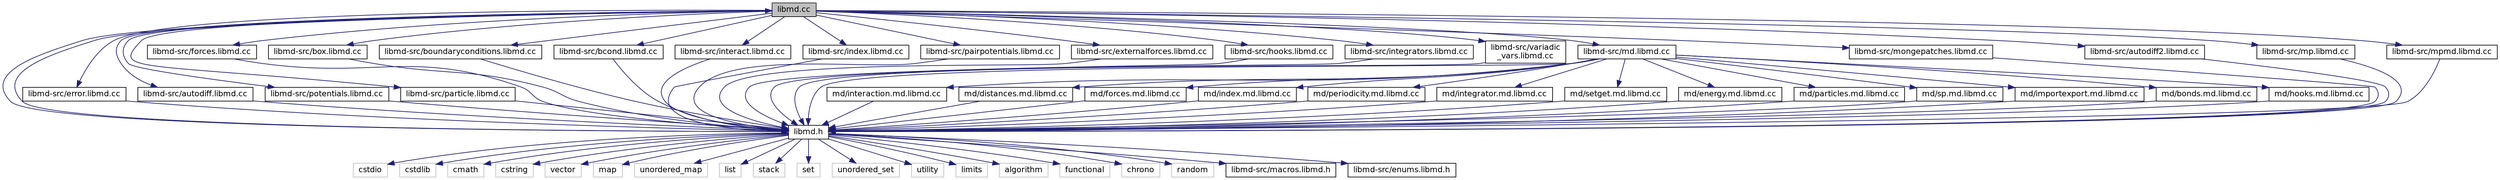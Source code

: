 digraph "libmd.cc"
{
 // INTERACTIVE_SVG=YES
 // LATEX_PDF_SIZE
  bgcolor="transparent";
  edge [fontname="Helvetica",fontsize="12",labelfontname="Helvetica",labelfontsize="12"];
  node [fontname="Helvetica",fontsize="12",shape=record];
  Node1 [label="libmd.cc",height=0.2,width=0.4,color="black", fillcolor="grey75", style="filled", fontcolor="black",tooltip=" "];
  Node1 -> Node2 [color="midnightblue",fontsize="12",style="solid",fontname="Helvetica"];
  Node2 [label="libmd.h",height=0.2,width=0.4,color="black",URL="$libmd_8h.html",tooltip=" "];
  Node2 -> Node3 [color="midnightblue",fontsize="12",style="solid",fontname="Helvetica"];
  Node3 [label="cstdio",height=0.2,width=0.4,color="grey75",tooltip=" "];
  Node2 -> Node4 [color="midnightblue",fontsize="12",style="solid",fontname="Helvetica"];
  Node4 [label="cstdlib",height=0.2,width=0.4,color="grey75",tooltip=" "];
  Node2 -> Node5 [color="midnightblue",fontsize="12",style="solid",fontname="Helvetica"];
  Node5 [label="cmath",height=0.2,width=0.4,color="grey75",tooltip=" "];
  Node2 -> Node6 [color="midnightblue",fontsize="12",style="solid",fontname="Helvetica"];
  Node6 [label="cstring",height=0.2,width=0.4,color="grey75",tooltip=" "];
  Node2 -> Node7 [color="midnightblue",fontsize="12",style="solid",fontname="Helvetica"];
  Node7 [label="vector",height=0.2,width=0.4,color="grey75",tooltip=" "];
  Node2 -> Node8 [color="midnightblue",fontsize="12",style="solid",fontname="Helvetica"];
  Node8 [label="map",height=0.2,width=0.4,color="grey75",tooltip=" "];
  Node2 -> Node9 [color="midnightblue",fontsize="12",style="solid",fontname="Helvetica"];
  Node9 [label="unordered_map",height=0.2,width=0.4,color="grey75",tooltip=" "];
  Node2 -> Node10 [color="midnightblue",fontsize="12",style="solid",fontname="Helvetica"];
  Node10 [label="list",height=0.2,width=0.4,color="grey75",tooltip=" "];
  Node2 -> Node11 [color="midnightblue",fontsize="12",style="solid",fontname="Helvetica"];
  Node11 [label="stack",height=0.2,width=0.4,color="grey75",tooltip=" "];
  Node2 -> Node12 [color="midnightblue",fontsize="12",style="solid",fontname="Helvetica"];
  Node12 [label="set",height=0.2,width=0.4,color="grey75",tooltip=" "];
  Node2 -> Node13 [color="midnightblue",fontsize="12",style="solid",fontname="Helvetica"];
  Node13 [label="unordered_set",height=0.2,width=0.4,color="grey75",tooltip=" "];
  Node2 -> Node14 [color="midnightblue",fontsize="12",style="solid",fontname="Helvetica"];
  Node14 [label="utility",height=0.2,width=0.4,color="grey75",tooltip=" "];
  Node2 -> Node15 [color="midnightblue",fontsize="12",style="solid",fontname="Helvetica"];
  Node15 [label="limits",height=0.2,width=0.4,color="grey75",tooltip=" "];
  Node2 -> Node16 [color="midnightblue",fontsize="12",style="solid",fontname="Helvetica"];
  Node16 [label="algorithm",height=0.2,width=0.4,color="grey75",tooltip=" "];
  Node2 -> Node17 [color="midnightblue",fontsize="12",style="solid",fontname="Helvetica"];
  Node17 [label="functional",height=0.2,width=0.4,color="grey75",tooltip=" "];
  Node2 -> Node18 [color="midnightblue",fontsize="12",style="solid",fontname="Helvetica"];
  Node18 [label="chrono",height=0.2,width=0.4,color="grey75",tooltip=" "];
  Node2 -> Node19 [color="midnightblue",fontsize="12",style="solid",fontname="Helvetica"];
  Node19 [label="random",height=0.2,width=0.4,color="grey75",tooltip=" "];
  Node2 -> Node20 [color="midnightblue",fontsize="12",style="solid",fontname="Helvetica"];
  Node20 [label="libmd-src/macros.libmd.h",height=0.2,width=0.4,color="black",URL="$macros_8libmd_8h.html",tooltip=" "];
  Node2 -> Node21 [color="midnightblue",fontsize="12",style="solid",fontname="Helvetica"];
  Node21 [label="libmd-src/enums.libmd.h",height=0.2,width=0.4,color="black",URL="$enums_8libmd_8h.html",tooltip=" "];
  Node2 -> Node1 [color="midnightblue",fontsize="12",style="solid",fontname="Helvetica"];
  Node1 -> Node22 [color="midnightblue",fontsize="12",style="solid",fontname="Helvetica"];
  Node22 [label="libmd-src/error.libmd.cc",height=0.2,width=0.4,color="black",URL="$error_8libmd_8cc.html",tooltip=" "];
  Node22 -> Node2 [color="midnightblue",fontsize="12",style="solid",fontname="Helvetica"];
  Node1 -> Node23 [color="midnightblue",fontsize="12",style="solid",fontname="Helvetica"];
  Node23 [label="libmd-src/autodiff.libmd.cc",height=0.2,width=0.4,color="black",URL="$autodiff_8libmd_8cc.html",tooltip=" "];
  Node23 -> Node2 [color="midnightblue",fontsize="12",style="solid",fontname="Helvetica"];
  Node1 -> Node24 [color="midnightblue",fontsize="12",style="solid",fontname="Helvetica"];
  Node24 [label="libmd-src/potentials.libmd.cc",height=0.2,width=0.4,color="black",URL="$potentials_8libmd_8cc.html",tooltip=" "];
  Node24 -> Node2 [color="midnightblue",fontsize="12",style="solid",fontname="Helvetica"];
  Node1 -> Node25 [color="midnightblue",fontsize="12",style="solid",fontname="Helvetica"];
  Node25 [label="libmd-src/particle.libmd.cc",height=0.2,width=0.4,color="black",URL="$particle_8libmd_8cc.html",tooltip=" "];
  Node25 -> Node2 [color="midnightblue",fontsize="12",style="solid",fontname="Helvetica"];
  Node1 -> Node26 [color="midnightblue",fontsize="12",style="solid",fontname="Helvetica"];
  Node26 [label="libmd-src/forces.libmd.cc",height=0.2,width=0.4,color="black",URL="$forces_8libmd_8cc.html",tooltip=" "];
  Node26 -> Node2 [color="midnightblue",fontsize="12",style="solid",fontname="Helvetica"];
  Node1 -> Node27 [color="midnightblue",fontsize="12",style="solid",fontname="Helvetica"];
  Node27 [label="libmd-src/box.libmd.cc",height=0.2,width=0.4,color="black",URL="$box_8libmd_8cc.html",tooltip=" "];
  Node27 -> Node2 [color="midnightblue",fontsize="12",style="solid",fontname="Helvetica"];
  Node1 -> Node28 [color="midnightblue",fontsize="12",style="solid",fontname="Helvetica"];
  Node28 [label="libmd-src/boundaryconditions.libmd.cc",height=0.2,width=0.4,color="black",URL="$boundaryconditions_8libmd_8cc.html",tooltip=" "];
  Node28 -> Node2 [color="midnightblue",fontsize="12",style="solid",fontname="Helvetica"];
  Node1 -> Node29 [color="midnightblue",fontsize="12",style="solid",fontname="Helvetica"];
  Node29 [label="libmd-src/bcond.libmd.cc",height=0.2,width=0.4,color="black",URL="$bcond_8libmd_8cc.html",tooltip=" "];
  Node29 -> Node2 [color="midnightblue",fontsize="12",style="solid",fontname="Helvetica"];
  Node1 -> Node30 [color="midnightblue",fontsize="12",style="solid",fontname="Helvetica"];
  Node30 [label="libmd-src/interact.libmd.cc",height=0.2,width=0.4,color="black",URL="$interact_8libmd_8cc.html",tooltip=" "];
  Node30 -> Node2 [color="midnightblue",fontsize="12",style="solid",fontname="Helvetica"];
  Node1 -> Node31 [color="midnightblue",fontsize="12",style="solid",fontname="Helvetica"];
  Node31 [label="libmd-src/index.libmd.cc",height=0.2,width=0.4,color="black",URL="$index_8libmd_8cc.html",tooltip=" "];
  Node31 -> Node2 [color="midnightblue",fontsize="12",style="solid",fontname="Helvetica"];
  Node1 -> Node32 [color="midnightblue",fontsize="12",style="solid",fontname="Helvetica"];
  Node32 [label="libmd-src/pairpotentials.libmd.cc",height=0.2,width=0.4,color="black",URL="$pairpotentials_8libmd_8cc.html",tooltip=" "];
  Node32 -> Node2 [color="midnightblue",fontsize="12",style="solid",fontname="Helvetica"];
  Node1 -> Node33 [color="midnightblue",fontsize="12",style="solid",fontname="Helvetica"];
  Node33 [label="libmd-src/externalforces.libmd.cc",height=0.2,width=0.4,color="black",URL="$externalforces_8libmd_8cc.html",tooltip=" "];
  Node33 -> Node2 [color="midnightblue",fontsize="12",style="solid",fontname="Helvetica"];
  Node1 -> Node34 [color="midnightblue",fontsize="12",style="solid",fontname="Helvetica"];
  Node34 [label="libmd-src/hooks.libmd.cc",height=0.2,width=0.4,color="black",URL="$hooks_8libmd_8cc.html",tooltip=" "];
  Node34 -> Node2 [color="midnightblue",fontsize="12",style="solid",fontname="Helvetica"];
  Node1 -> Node35 [color="midnightblue",fontsize="12",style="solid",fontname="Helvetica"];
  Node35 [label="libmd-src/integrators.libmd.cc",height=0.2,width=0.4,color="black",URL="$integrators_8libmd_8cc.html",tooltip=" "];
  Node35 -> Node2 [color="midnightblue",fontsize="12",style="solid",fontname="Helvetica"];
  Node1 -> Node36 [color="midnightblue",fontsize="12",style="solid",fontname="Helvetica"];
  Node36 [label="libmd-src/variadic\l_vars.libmd.cc",height=0.2,width=0.4,color="black",URL="$variadic__vars_8libmd_8cc.html",tooltip=" "];
  Node36 -> Node2 [color="midnightblue",fontsize="12",style="solid",fontname="Helvetica"];
  Node1 -> Node37 [color="midnightblue",fontsize="12",style="solid",fontname="Helvetica"];
  Node37 [label="libmd-src/md.libmd.cc",height=0.2,width=0.4,color="black",URL="$md_8libmd_8cc.html",tooltip=" "];
  Node37 -> Node2 [color="midnightblue",fontsize="12",style="solid",fontname="Helvetica"];
  Node37 -> Node38 [color="midnightblue",fontsize="12",style="solid",fontname="Helvetica"];
  Node38 [label="md/interaction.md.libmd.cc",height=0.2,width=0.4,color="black",URL="$interaction_8md_8libmd_8cc.html",tooltip=" "];
  Node38 -> Node2 [color="midnightblue",fontsize="12",style="solid",fontname="Helvetica"];
  Node37 -> Node39 [color="midnightblue",fontsize="12",style="solid",fontname="Helvetica"];
  Node39 [label="md/distances.md.libmd.cc",height=0.2,width=0.4,color="black",URL="$distances_8md_8libmd_8cc.html",tooltip=" "];
  Node39 -> Node2 [color="midnightblue",fontsize="12",style="solid",fontname="Helvetica"];
  Node37 -> Node40 [color="midnightblue",fontsize="12",style="solid",fontname="Helvetica"];
  Node40 [label="md/forces.md.libmd.cc",height=0.2,width=0.4,color="black",URL="$forces_8md_8libmd_8cc.html",tooltip=" "];
  Node40 -> Node2 [color="midnightblue",fontsize="12",style="solid",fontname="Helvetica"];
  Node37 -> Node41 [color="midnightblue",fontsize="12",style="solid",fontname="Helvetica"];
  Node41 [label="md/index.md.libmd.cc",height=0.2,width=0.4,color="black",URL="$index_8md_8libmd_8cc.html",tooltip=" "];
  Node41 -> Node2 [color="midnightblue",fontsize="12",style="solid",fontname="Helvetica"];
  Node37 -> Node42 [color="midnightblue",fontsize="12",style="solid",fontname="Helvetica"];
  Node42 [label="md/periodicity.md.libmd.cc",height=0.2,width=0.4,color="black",URL="$periodicity_8md_8libmd_8cc.html",tooltip=" "];
  Node42 -> Node2 [color="midnightblue",fontsize="12",style="solid",fontname="Helvetica"];
  Node37 -> Node43 [color="midnightblue",fontsize="12",style="solid",fontname="Helvetica"];
  Node43 [label="md/integrator.md.libmd.cc",height=0.2,width=0.4,color="black",URL="$integrator_8md_8libmd_8cc.html",tooltip=" "];
  Node43 -> Node2 [color="midnightblue",fontsize="12",style="solid",fontname="Helvetica"];
  Node37 -> Node44 [color="midnightblue",fontsize="12",style="solid",fontname="Helvetica"];
  Node44 [label="md/setget.md.libmd.cc",height=0.2,width=0.4,color="black",URL="$setget_8md_8libmd_8cc.html",tooltip=" "];
  Node44 -> Node2 [color="midnightblue",fontsize="12",style="solid",fontname="Helvetica"];
  Node37 -> Node45 [color="midnightblue",fontsize="12",style="solid",fontname="Helvetica"];
  Node45 [label="md/energy.md.libmd.cc",height=0.2,width=0.4,color="black",URL="$energy_8md_8libmd_8cc.html",tooltip=" "];
  Node45 -> Node2 [color="midnightblue",fontsize="12",style="solid",fontname="Helvetica"];
  Node37 -> Node46 [color="midnightblue",fontsize="12",style="solid",fontname="Helvetica"];
  Node46 [label="md/particles.md.libmd.cc",height=0.2,width=0.4,color="black",URL="$particles_8md_8libmd_8cc.html",tooltip=" "];
  Node46 -> Node2 [color="midnightblue",fontsize="12",style="solid",fontname="Helvetica"];
  Node37 -> Node47 [color="midnightblue",fontsize="12",style="solid",fontname="Helvetica"];
  Node47 [label="md/sp.md.libmd.cc",height=0.2,width=0.4,color="black",URL="$sp_8md_8libmd_8cc.html",tooltip=" "];
  Node47 -> Node2 [color="midnightblue",fontsize="12",style="solid",fontname="Helvetica"];
  Node37 -> Node48 [color="midnightblue",fontsize="12",style="solid",fontname="Helvetica"];
  Node48 [label="md/importexport.md.libmd.cc",height=0.2,width=0.4,color="black",URL="$importexport_8md_8libmd_8cc.html",tooltip=" "];
  Node48 -> Node2 [color="midnightblue",fontsize="12",style="solid",fontname="Helvetica"];
  Node37 -> Node49 [color="midnightblue",fontsize="12",style="solid",fontname="Helvetica"];
  Node49 [label="md/bonds.md.libmd.cc",height=0.2,width=0.4,color="black",URL="$bonds_8md_8libmd_8cc.html",tooltip=" "];
  Node49 -> Node2 [color="midnightblue",fontsize="12",style="solid",fontname="Helvetica"];
  Node37 -> Node50 [color="midnightblue",fontsize="12",style="solid",fontname="Helvetica"];
  Node50 [label="md/hooks.md.libmd.cc",height=0.2,width=0.4,color="black",URL="$hooks_8md_8libmd_8cc.html",tooltip=" "];
  Node50 -> Node2 [color="midnightblue",fontsize="12",style="solid",fontname="Helvetica"];
  Node1 -> Node51 [color="midnightblue",fontsize="12",style="solid",fontname="Helvetica"];
  Node51 [label="libmd-src/mongepatches.libmd.cc",height=0.2,width=0.4,color="black",URL="$mongepatches_8libmd_8cc.html",tooltip=" "];
  Node51 -> Node2 [color="midnightblue",fontsize="12",style="solid",fontname="Helvetica"];
  Node1 -> Node52 [color="midnightblue",fontsize="12",style="solid",fontname="Helvetica"];
  Node52 [label="libmd-src/autodiff2.libmd.cc",height=0.2,width=0.4,color="black",URL="$autodiff2_8libmd_8cc.html",tooltip=" "];
  Node52 -> Node2 [color="midnightblue",fontsize="12",style="solid",fontname="Helvetica"];
  Node1 -> Node53 [color="midnightblue",fontsize="12",style="solid",fontname="Helvetica"];
  Node53 [label="libmd-src/mp.libmd.cc",height=0.2,width=0.4,color="black",URL="$mp_8libmd_8cc.html",tooltip=" "];
  Node53 -> Node2 [color="midnightblue",fontsize="12",style="solid",fontname="Helvetica"];
  Node1 -> Node54 [color="midnightblue",fontsize="12",style="solid",fontname="Helvetica"];
  Node54 [label="libmd-src/mpmd.libmd.cc",height=0.2,width=0.4,color="black",URL="$mpmd_8libmd_8cc.html",tooltip=" "];
  Node54 -> Node2 [color="midnightblue",fontsize="12",style="solid",fontname="Helvetica"];
}

